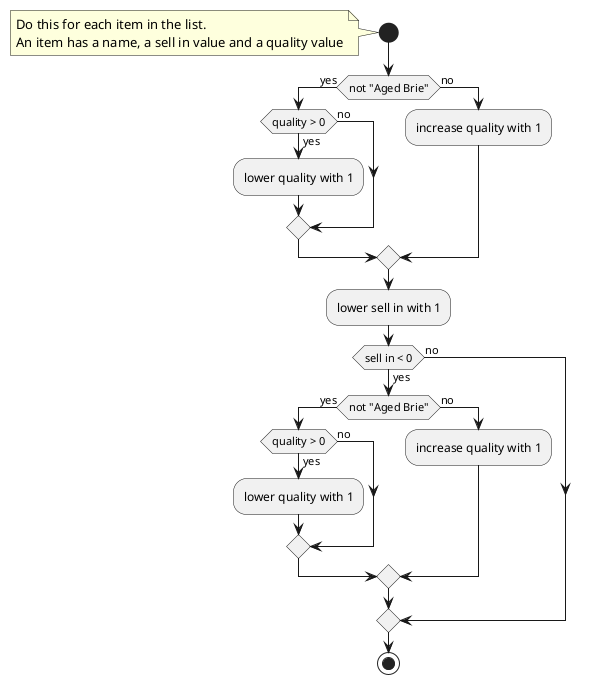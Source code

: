 @startuml

start
note left
    Do this for each item in the list.
    An item has a name, a sell in value and a quality value
end note

if (not "Aged Brie") then (yes)
    if (quality > 0) then (yes)
        -lower quality with 1
    else (no)
    endif
else (no)
    -increase quality with 1
endif

-lower sell in with 1

if (sell in < 0) then (yes)
    if (not "Aged Brie") then (yes)
        if (quality > 0) then (yes)
            -lower quality with 1
    else (no)
        endif
    else (no)
        -increase quality with 1
    endif
else (no)
endif

stop

@enduml

